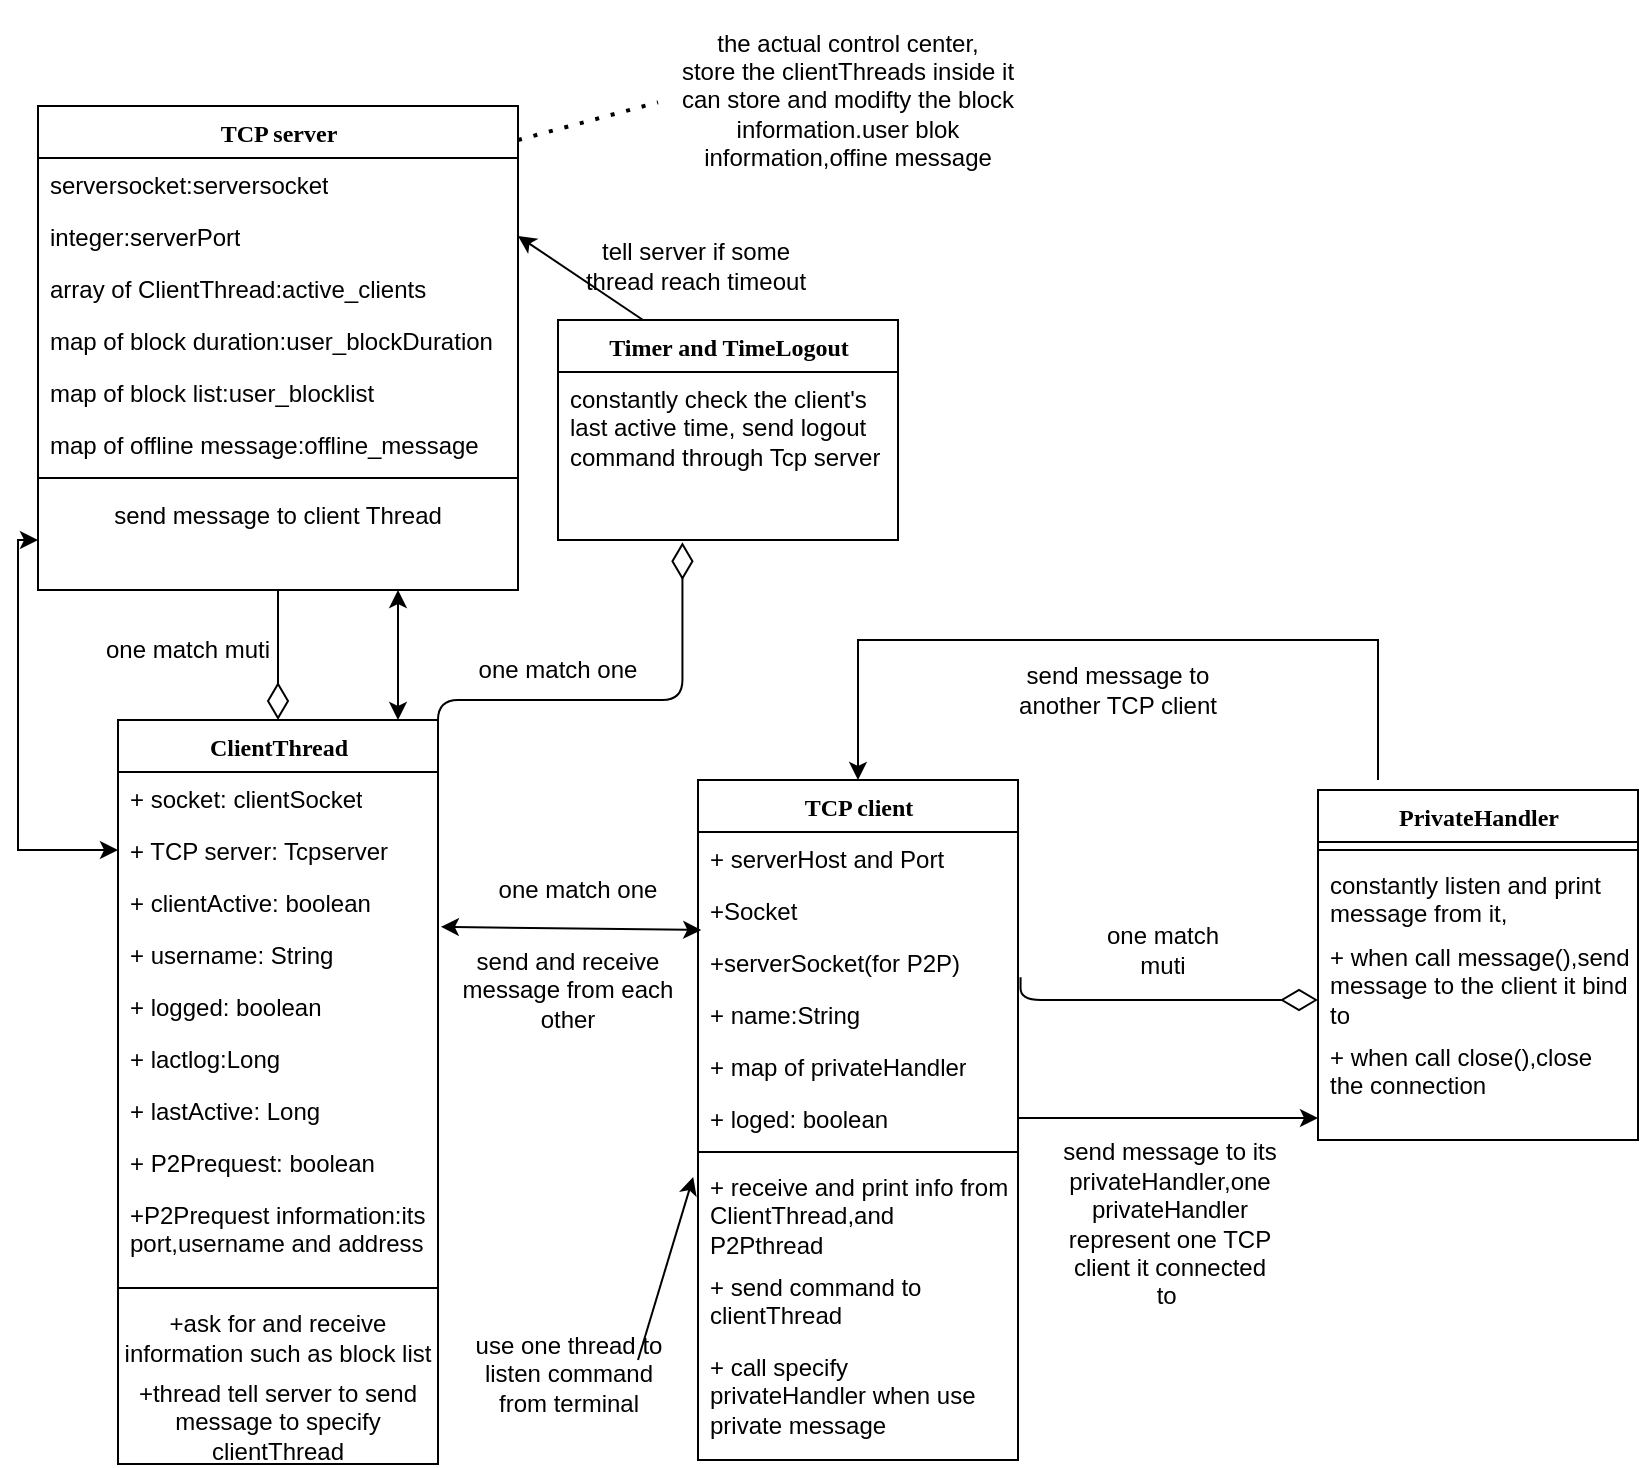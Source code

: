 <mxfile version="15.6.8" type="github">
  <diagram name="Page-1" id="9f46799a-70d6-7492-0946-bef42562c5a5">
    <mxGraphModel dx="1483" dy="781" grid="0" gridSize="10" guides="1" tooltips="1" connect="1" arrows="1" fold="1" page="1" pageScale="1" pageWidth="1100" pageHeight="850" background="none" math="0" shadow="0">
      <root>
        <mxCell id="0" />
        <mxCell id="1" parent="0" />
        <mxCell id="78961159f06e98e8-17" value="TCP server" style="swimlane;html=1;fontStyle=1;align=center;verticalAlign=top;childLayout=stackLayout;horizontal=1;startSize=26;horizontalStack=0;resizeParent=1;resizeLast=0;collapsible=1;marginBottom=0;swimlaneFillColor=#ffffff;rounded=0;shadow=0;comic=0;labelBackgroundColor=none;strokeWidth=1;fillColor=none;fontFamily=Verdana;fontSize=12" parent="1" vertex="1">
          <mxGeometry x="90" y="83" width="240" height="242" as="geometry" />
        </mxCell>
        <mxCell id="78961159f06e98e8-21" value="&lt;span&gt;serversocket:serversocket&lt;/span&gt;" style="text;html=1;strokeColor=none;fillColor=none;align=left;verticalAlign=top;spacingLeft=4;spacingRight=4;whiteSpace=wrap;overflow=hidden;rotatable=0;points=[[0,0.5],[1,0.5]];portConstraint=eastwest;" parent="78961159f06e98e8-17" vertex="1">
          <mxGeometry y="26" width="240" height="26" as="geometry" />
        </mxCell>
        <mxCell id="78961159f06e98e8-23" value="&lt;span&gt;integer:serverPort&lt;/span&gt;" style="text;html=1;strokeColor=none;fillColor=none;align=left;verticalAlign=top;spacingLeft=4;spacingRight=4;whiteSpace=wrap;overflow=hidden;rotatable=0;points=[[0,0.5],[1,0.5]];portConstraint=eastwest;" parent="78961159f06e98e8-17" vertex="1">
          <mxGeometry y="52" width="240" height="26" as="geometry" />
        </mxCell>
        <mxCell id="78961159f06e98e8-25" value="&lt;span&gt;array of ClientThread:active_clients&lt;/span&gt;" style="text;html=1;strokeColor=none;fillColor=none;align=left;verticalAlign=top;spacingLeft=4;spacingRight=4;whiteSpace=wrap;overflow=hidden;rotatable=0;points=[[0,0.5],[1,0.5]];portConstraint=eastwest;" parent="78961159f06e98e8-17" vertex="1">
          <mxGeometry y="78" width="240" height="26" as="geometry" />
        </mxCell>
        <mxCell id="78961159f06e98e8-26" value="&lt;span&gt;map of block duration:user_blockDuration&lt;/span&gt;" style="text;html=1;strokeColor=none;fillColor=none;align=left;verticalAlign=top;spacingLeft=4;spacingRight=4;whiteSpace=wrap;overflow=hidden;rotatable=0;points=[[0,0.5],[1,0.5]];portConstraint=eastwest;" parent="78961159f06e98e8-17" vertex="1">
          <mxGeometry y="104" width="240" height="26" as="geometry" />
        </mxCell>
        <mxCell id="Pq0P8SKZOapXhzAk-B4_-1" value="&lt;span&gt;map of block list:user_blocklist&lt;/span&gt;" style="text;html=1;strokeColor=none;fillColor=none;align=left;verticalAlign=top;spacingLeft=4;spacingRight=4;whiteSpace=wrap;overflow=hidden;rotatable=0;points=[[0,0.5],[1,0.5]];portConstraint=eastwest;" parent="78961159f06e98e8-17" vertex="1">
          <mxGeometry y="130" width="240" height="26" as="geometry" />
        </mxCell>
        <mxCell id="78961159f06e98e8-24" value="&lt;span&gt;map of offline message:offline_message&lt;/span&gt;" style="text;html=1;strokeColor=none;fillColor=none;align=left;verticalAlign=top;spacingLeft=4;spacingRight=4;whiteSpace=wrap;overflow=hidden;rotatable=0;points=[[0,0.5],[1,0.5]];portConstraint=eastwest;" parent="78961159f06e98e8-17" vertex="1">
          <mxGeometry y="156" width="240" height="26" as="geometry" />
        </mxCell>
        <mxCell id="78961159f06e98e8-19" value="" style="line;html=1;strokeWidth=1;fillColor=none;align=left;verticalAlign=middle;spacingTop=-1;spacingLeft=3;spacingRight=3;rotatable=0;labelPosition=right;points=[];portConstraint=eastwest;" parent="78961159f06e98e8-17" vertex="1">
          <mxGeometry y="182" width="240" height="8" as="geometry" />
        </mxCell>
        <mxCell id="qhKpgC5GvckfXhrZ_wF8-51" value="send message to client Thread" style="text;html=1;strokeColor=none;fillColor=none;align=center;verticalAlign=middle;whiteSpace=wrap;rounded=0;" parent="78961159f06e98e8-17" vertex="1">
          <mxGeometry y="190" width="240" height="30" as="geometry" />
        </mxCell>
        <mxCell id="78961159f06e98e8-130" style="edgeStyle=elbowEdgeStyle;html=1;labelBackgroundColor=none;startFill=0;startSize=8;endArrow=diamondThin;endFill=0;endSize=16;fontFamily=Verdana;fontSize=12;elbow=vertical;" parent="1" target="78961159f06e98e8-69" edge="1">
          <mxGeometry relative="1" as="geometry">
            <mxPoint x="550" y="588" as="sourcePoint" />
          </mxGeometry>
        </mxCell>
        <mxCell id="78961159f06e98e8-69" value="TCP client" style="swimlane;html=1;fontStyle=1;align=center;verticalAlign=top;childLayout=stackLayout;horizontal=1;startSize=26;horizontalStack=0;resizeParent=1;resizeLast=0;collapsible=1;marginBottom=0;swimlaneFillColor=#ffffff;rounded=0;shadow=0;comic=0;labelBackgroundColor=none;strokeWidth=1;fillColor=none;fontFamily=Verdana;fontSize=12" parent="1" vertex="1">
          <mxGeometry x="420" y="420" width="160" height="340" as="geometry" />
        </mxCell>
        <mxCell id="78961159f06e98e8-70" value="+ serverHost and Port" style="text;html=1;strokeColor=none;fillColor=none;align=left;verticalAlign=top;spacingLeft=4;spacingRight=4;whiteSpace=wrap;overflow=hidden;rotatable=0;points=[[0,0.5],[1,0.5]];portConstraint=eastwest;" parent="78961159f06e98e8-69" vertex="1">
          <mxGeometry y="26" width="160" height="26" as="geometry" />
        </mxCell>
        <mxCell id="78961159f06e98e8-71" value="+Socket&amp;nbsp;" style="text;html=1;strokeColor=none;fillColor=none;align=left;verticalAlign=top;spacingLeft=4;spacingRight=4;whiteSpace=wrap;overflow=hidden;rotatable=0;points=[[0,0.5],[1,0.5]];portConstraint=eastwest;" parent="78961159f06e98e8-69" vertex="1">
          <mxGeometry y="52" width="160" height="26" as="geometry" />
        </mxCell>
        <mxCell id="78961159f06e98e8-72" value="+serverSocket(for P2P)&amp;nbsp;" style="text;html=1;strokeColor=none;fillColor=none;align=left;verticalAlign=top;spacingLeft=4;spacingRight=4;whiteSpace=wrap;overflow=hidden;rotatable=0;points=[[0,0.5],[1,0.5]];portConstraint=eastwest;" parent="78961159f06e98e8-69" vertex="1">
          <mxGeometry y="78" width="160" height="26" as="geometry" />
        </mxCell>
        <mxCell id="78961159f06e98e8-74" value="+ name:String" style="text;html=1;strokeColor=none;fillColor=none;align=left;verticalAlign=top;spacingLeft=4;spacingRight=4;whiteSpace=wrap;overflow=hidden;rotatable=0;points=[[0,0.5],[1,0.5]];portConstraint=eastwest;" parent="78961159f06e98e8-69" vertex="1">
          <mxGeometry y="104" width="160" height="26" as="geometry" />
        </mxCell>
        <mxCell id="78961159f06e98e8-75" value="+ map of privateHandler" style="text;html=1;strokeColor=none;fillColor=none;align=left;verticalAlign=top;spacingLeft=4;spacingRight=4;whiteSpace=wrap;overflow=hidden;rotatable=0;points=[[0,0.5],[1,0.5]];portConstraint=eastwest;" parent="78961159f06e98e8-69" vertex="1">
          <mxGeometry y="130" width="160" height="26" as="geometry" />
        </mxCell>
        <mxCell id="78961159f06e98e8-76" value="+ loged: boolean" style="text;html=1;strokeColor=none;fillColor=none;align=left;verticalAlign=top;spacingLeft=4;spacingRight=4;whiteSpace=wrap;overflow=hidden;rotatable=0;points=[[0,0.5],[1,0.5]];portConstraint=eastwest;" parent="78961159f06e98e8-69" vertex="1">
          <mxGeometry y="156" width="160" height="26" as="geometry" />
        </mxCell>
        <mxCell id="78961159f06e98e8-77" value="" style="line;html=1;strokeWidth=1;fillColor=none;align=left;verticalAlign=middle;spacingTop=-1;spacingLeft=3;spacingRight=3;rotatable=0;labelPosition=right;points=[];portConstraint=eastwest;" parent="78961159f06e98e8-69" vertex="1">
          <mxGeometry y="182" width="160" height="8" as="geometry" />
        </mxCell>
        <mxCell id="78961159f06e98e8-78" value="+ receive and print info from ClientThread,and P2Pthread" style="text;html=1;strokeColor=none;fillColor=none;align=left;verticalAlign=top;spacingLeft=4;spacingRight=4;whiteSpace=wrap;overflow=hidden;rotatable=0;points=[[0,0.5],[1,0.5]];portConstraint=eastwest;" parent="78961159f06e98e8-69" vertex="1">
          <mxGeometry y="190" width="160" height="50" as="geometry" />
        </mxCell>
        <mxCell id="qhKpgC5GvckfXhrZ_wF8-66" value="+ send command to clientThread" style="text;html=1;strokeColor=none;fillColor=none;align=left;verticalAlign=top;spacingLeft=4;spacingRight=4;whiteSpace=wrap;overflow=hidden;rotatable=0;points=[[0,0.5],[1,0.5]];portConstraint=eastwest;" parent="78961159f06e98e8-69" vertex="1">
          <mxGeometry y="240" width="160" height="40" as="geometry" />
        </mxCell>
        <mxCell id="qhKpgC5GvckfXhrZ_wF8-65" value="+ call specify privateHandler when use private message" style="text;html=1;strokeColor=none;fillColor=none;align=left;verticalAlign=top;spacingLeft=4;spacingRight=4;whiteSpace=wrap;overflow=hidden;rotatable=0;points=[[0,0.5],[1,0.5]];portConstraint=eastwest;" parent="78961159f06e98e8-69" vertex="1">
          <mxGeometry y="280" width="160" height="60" as="geometry" />
        </mxCell>
        <mxCell id="78961159f06e98e8-121" style="edgeStyle=elbowEdgeStyle;html=1;labelBackgroundColor=none;startFill=0;startSize=8;endArrow=diamondThin;endFill=0;endSize=16;fontFamily=Verdana;fontSize=12;elbow=vertical;" parent="1" source="78961159f06e98e8-17" target="Pq0P8SKZOapXhzAk-B4_-8" edge="1">
          <mxGeometry relative="1" as="geometry">
            <mxPoint x="250" y="259.882" as="sourcePoint" />
            <mxPoint x="420" y="204" as="targetPoint" />
            <Array as="points">
              <mxPoint x="190" y="440" />
              <mxPoint x="190" y="400" />
            </Array>
          </mxGeometry>
        </mxCell>
        <mxCell id="Pq0P8SKZOapXhzAk-B4_-2" value="" style="endArrow=none;dashed=1;html=1;dashPattern=1 3;strokeWidth=2;rounded=0;" parent="1" edge="1">
          <mxGeometry width="50" height="50" relative="1" as="geometry">
            <mxPoint x="330" y="100" as="sourcePoint" />
            <mxPoint x="400" y="81.154" as="targetPoint" />
          </mxGeometry>
        </mxCell>
        <mxCell id="Pq0P8SKZOapXhzAk-B4_-6" value="the actual control center,&lt;br&gt;store the clientThreads inside it&lt;br&gt;can store and modifty the block information.user blok information,offine message" style="text;html=1;strokeColor=none;fillColor=none;align=center;verticalAlign=middle;whiteSpace=wrap;rounded=0;" parent="1" vertex="1">
          <mxGeometry x="400" y="30" width="190" height="100" as="geometry" />
        </mxCell>
        <mxCell id="Pq0P8SKZOapXhzAk-B4_-8" value="ClientThread" style="swimlane;html=1;fontStyle=1;align=center;verticalAlign=top;childLayout=stackLayout;horizontal=1;startSize=26;horizontalStack=0;resizeParent=1;resizeLast=0;collapsible=1;marginBottom=0;swimlaneFillColor=#ffffff;rounded=0;shadow=0;comic=0;labelBackgroundColor=none;strokeWidth=1;fillColor=none;fontFamily=Verdana;fontSize=12" parent="1" vertex="1">
          <mxGeometry x="130" y="390" width="160" height="372" as="geometry" />
        </mxCell>
        <mxCell id="Pq0P8SKZOapXhzAk-B4_-9" value="+ socket: clientSocket" style="text;html=1;strokeColor=none;fillColor=none;align=left;verticalAlign=top;spacingLeft=4;spacingRight=4;whiteSpace=wrap;overflow=hidden;rotatable=0;points=[[0,0.5],[1,0.5]];portConstraint=eastwest;" parent="Pq0P8SKZOapXhzAk-B4_-8" vertex="1">
          <mxGeometry y="26" width="160" height="26" as="geometry" />
        </mxCell>
        <mxCell id="Pq0P8SKZOapXhzAk-B4_-10" value="+ TCP server: Tcpserver" style="text;html=1;strokeColor=none;fillColor=none;align=left;verticalAlign=top;spacingLeft=4;spacingRight=4;whiteSpace=wrap;overflow=hidden;rotatable=0;points=[[0,0.5],[1,0.5]];portConstraint=eastwest;" parent="Pq0P8SKZOapXhzAk-B4_-8" vertex="1">
          <mxGeometry y="52" width="160" height="26" as="geometry" />
        </mxCell>
        <mxCell id="Pq0P8SKZOapXhzAk-B4_-11" value="+ clientActive: boolean" style="text;html=1;strokeColor=none;fillColor=none;align=left;verticalAlign=top;spacingLeft=4;spacingRight=4;whiteSpace=wrap;overflow=hidden;rotatable=0;points=[[0,0.5],[1,0.5]];portConstraint=eastwest;" parent="Pq0P8SKZOapXhzAk-B4_-8" vertex="1">
          <mxGeometry y="78" width="160" height="26" as="geometry" />
        </mxCell>
        <mxCell id="Pq0P8SKZOapXhzAk-B4_-12" value="+ username: String" style="text;html=1;strokeColor=none;fillColor=none;align=left;verticalAlign=top;spacingLeft=4;spacingRight=4;whiteSpace=wrap;overflow=hidden;rotatable=0;points=[[0,0.5],[1,0.5]];portConstraint=eastwest;" parent="Pq0P8SKZOapXhzAk-B4_-8" vertex="1">
          <mxGeometry y="104" width="160" height="26" as="geometry" />
        </mxCell>
        <mxCell id="Pq0P8SKZOapXhzAk-B4_-13" value="+ logged: boolean" style="text;html=1;strokeColor=none;fillColor=none;align=left;verticalAlign=top;spacingLeft=4;spacingRight=4;whiteSpace=wrap;overflow=hidden;rotatable=0;points=[[0,0.5],[1,0.5]];portConstraint=eastwest;" parent="Pq0P8SKZOapXhzAk-B4_-8" vertex="1">
          <mxGeometry y="130" width="160" height="26" as="geometry" />
        </mxCell>
        <mxCell id="Pq0P8SKZOapXhzAk-B4_-14" value="+ lactlog:Long" style="text;html=1;strokeColor=none;fillColor=none;align=left;verticalAlign=top;spacingLeft=4;spacingRight=4;whiteSpace=wrap;overflow=hidden;rotatable=0;points=[[0,0.5],[1,0.5]];portConstraint=eastwest;" parent="Pq0P8SKZOapXhzAk-B4_-8" vertex="1">
          <mxGeometry y="156" width="160" height="26" as="geometry" />
        </mxCell>
        <mxCell id="Pq0P8SKZOapXhzAk-B4_-16" value="+ lastActive: Long" style="text;html=1;strokeColor=none;fillColor=none;align=left;verticalAlign=top;spacingLeft=4;spacingRight=4;whiteSpace=wrap;overflow=hidden;rotatable=0;points=[[0,0.5],[1,0.5]];portConstraint=eastwest;" parent="Pq0P8SKZOapXhzAk-B4_-8" vertex="1">
          <mxGeometry y="182" width="160" height="26" as="geometry" />
        </mxCell>
        <mxCell id="Pq0P8SKZOapXhzAk-B4_-17" value="+ P2Prequest: boolean" style="text;html=1;strokeColor=none;fillColor=none;align=left;verticalAlign=top;spacingLeft=4;spacingRight=4;whiteSpace=wrap;overflow=hidden;rotatable=0;points=[[0,0.5],[1,0.5]];portConstraint=eastwest;" parent="Pq0P8SKZOapXhzAk-B4_-8" vertex="1">
          <mxGeometry y="208" width="160" height="26" as="geometry" />
        </mxCell>
        <mxCell id="Pq0P8SKZOapXhzAk-B4_-18" value="+P2Prequest information:its port,username and address" style="text;html=1;strokeColor=none;fillColor=none;align=left;verticalAlign=top;spacingLeft=4;spacingRight=4;whiteSpace=wrap;overflow=hidden;rotatable=0;points=[[0,0.5],[1,0.5]];portConstraint=eastwest;" parent="Pq0P8SKZOapXhzAk-B4_-8" vertex="1">
          <mxGeometry y="234" width="160" height="46" as="geometry" />
        </mxCell>
        <mxCell id="qhKpgC5GvckfXhrZ_wF8-14" value="" style="endArrow=classic;startArrow=classic;html=1;rounded=0;entryX=0.75;entryY=1;entryDx=0;entryDy=0;" parent="Pq0P8SKZOapXhzAk-B4_-8" target="78961159f06e98e8-17" edge="1">
          <mxGeometry width="50" height="50" relative="1" as="geometry">
            <mxPoint x="140" as="sourcePoint" />
            <mxPoint x="80" y="-70" as="targetPoint" />
          </mxGeometry>
        </mxCell>
        <mxCell id="Pq0P8SKZOapXhzAk-B4_-15" value="" style="line;html=1;strokeWidth=1;fillColor=none;align=left;verticalAlign=middle;spacingTop=-1;spacingLeft=3;spacingRight=3;rotatable=0;labelPosition=right;points=[];portConstraint=eastwest;" parent="Pq0P8SKZOapXhzAk-B4_-8" vertex="1">
          <mxGeometry y="280" width="160" height="8" as="geometry" />
        </mxCell>
        <mxCell id="qhKpgC5GvckfXhrZ_wF8-12" value="+ask for and receive information such as block list" style="text;html=1;strokeColor=none;fillColor=none;align=center;verticalAlign=middle;whiteSpace=wrap;rounded=0;" parent="Pq0P8SKZOapXhzAk-B4_-8" vertex="1">
          <mxGeometry y="288" width="160" height="42" as="geometry" />
        </mxCell>
        <mxCell id="qhKpgC5GvckfXhrZ_wF8-6" value="+thread tell server to send message to specify clientThread" style="text;html=1;strokeColor=none;fillColor=none;align=center;verticalAlign=middle;whiteSpace=wrap;rounded=0;" parent="Pq0P8SKZOapXhzAk-B4_-8" vertex="1">
          <mxGeometry y="330" width="160" height="42" as="geometry" />
        </mxCell>
        <mxCell id="qhKpgC5GvckfXhrZ_wF8-11" value="" style="endArrow=classic;startArrow=classic;html=1;rounded=0;exitX=0;exitY=0.5;exitDx=0;exitDy=0;" parent="1" source="Pq0P8SKZOapXhzAk-B4_-10" edge="1">
          <mxGeometry width="50" height="50" relative="1" as="geometry">
            <mxPoint x="500" y="360" as="sourcePoint" />
            <mxPoint x="90" y="300" as="targetPoint" />
            <Array as="points">
              <mxPoint x="80" y="455" />
              <mxPoint x="80" y="300" />
            </Array>
          </mxGeometry>
        </mxCell>
        <mxCell id="qhKpgC5GvckfXhrZ_wF8-15" style="edgeStyle=elbowEdgeStyle;html=1;labelBackgroundColor=none;startFill=0;startSize=8;endArrow=diamondThin;endFill=0;endSize=16;fontFamily=Verdana;fontSize=12;elbow=vertical;exitX=1.008;exitY=0.792;exitDx=0;exitDy=0;exitPerimeter=0;" parent="1" source="78961159f06e98e8-72" edge="1">
          <mxGeometry relative="1" as="geometry">
            <mxPoint x="690" y="470" as="sourcePoint" />
            <mxPoint x="730" y="530" as="targetPoint" />
            <Array as="points">
              <mxPoint x="690" y="530" />
              <mxPoint x="770" y="490" />
              <mxPoint x="670" y="545" />
            </Array>
          </mxGeometry>
        </mxCell>
        <mxCell id="qhKpgC5GvckfXhrZ_wF8-16" value="PrivateHandler" style="swimlane;html=1;fontStyle=1;align=center;verticalAlign=top;childLayout=stackLayout;horizontal=1;startSize=26;horizontalStack=0;resizeParent=1;resizeLast=0;collapsible=1;marginBottom=0;swimlaneFillColor=#ffffff;rounded=0;shadow=0;comic=0;labelBackgroundColor=none;strokeWidth=1;fillColor=none;fontFamily=Verdana;fontSize=12" parent="1" vertex="1">
          <mxGeometry x="730" y="425" width="160" height="175" as="geometry" />
        </mxCell>
        <mxCell id="qhKpgC5GvckfXhrZ_wF8-23" value="" style="line;html=1;strokeWidth=1;fillColor=none;align=left;verticalAlign=middle;spacingTop=-1;spacingLeft=3;spacingRight=3;rotatable=0;labelPosition=right;points=[];portConstraint=eastwest;" parent="qhKpgC5GvckfXhrZ_wF8-16" vertex="1">
          <mxGeometry y="26" width="160" height="8" as="geometry" />
        </mxCell>
        <mxCell id="qhKpgC5GvckfXhrZ_wF8-24" value="constantly listen and print message from it," style="text;html=1;strokeColor=none;fillColor=none;align=left;verticalAlign=top;spacingLeft=4;spacingRight=4;whiteSpace=wrap;overflow=hidden;rotatable=0;points=[[0,0.5],[1,0.5]];portConstraint=eastwest;" parent="qhKpgC5GvckfXhrZ_wF8-16" vertex="1">
          <mxGeometry y="34" width="160" height="36" as="geometry" />
        </mxCell>
        <mxCell id="qhKpgC5GvckfXhrZ_wF8-25" value="+ when call message(),send message to the client it bind to" style="text;html=1;strokeColor=none;fillColor=none;align=left;verticalAlign=top;spacingLeft=4;spacingRight=4;whiteSpace=wrap;overflow=hidden;rotatable=0;points=[[0,0.5],[1,0.5]];portConstraint=eastwest;" parent="qhKpgC5GvckfXhrZ_wF8-16" vertex="1">
          <mxGeometry y="70" width="160" height="50" as="geometry" />
        </mxCell>
        <mxCell id="qhKpgC5GvckfXhrZ_wF8-26" value="+ when call close(),close the connection" style="text;html=1;strokeColor=none;fillColor=none;align=left;verticalAlign=top;spacingLeft=4;spacingRight=4;whiteSpace=wrap;overflow=hidden;rotatable=0;points=[[0,0.5],[1,0.5]];portConstraint=eastwest;" parent="qhKpgC5GvckfXhrZ_wF8-16" vertex="1">
          <mxGeometry y="120" width="160" height="40" as="geometry" />
        </mxCell>
        <mxCell id="qhKpgC5GvckfXhrZ_wF8-28" value="" style="endArrow=classic;startArrow=classic;html=1;rounded=0;entryX=0.01;entryY=0.885;entryDx=0;entryDy=0;exitX=1.009;exitY=-0.023;exitDx=0;exitDy=0;exitPerimeter=0;entryPerimeter=0;" parent="1" source="Pq0P8SKZOapXhzAk-B4_-12" target="78961159f06e98e8-71" edge="1">
          <mxGeometry width="50" height="50" relative="1" as="geometry">
            <mxPoint x="320" y="410" as="sourcePoint" />
            <mxPoint x="370" y="360" as="targetPoint" />
          </mxGeometry>
        </mxCell>
        <mxCell id="qhKpgC5GvckfXhrZ_wF8-29" value="one match one" style="text;html=1;strokeColor=none;fillColor=none;align=center;verticalAlign=middle;whiteSpace=wrap;rounded=0;" parent="1" vertex="1">
          <mxGeometry x="310" y="460" width="100" height="30" as="geometry" />
        </mxCell>
        <mxCell id="qhKpgC5GvckfXhrZ_wF8-30" value="one match muti" style="text;html=1;strokeColor=none;fillColor=none;align=center;verticalAlign=middle;whiteSpace=wrap;rounded=0;" parent="1" vertex="1">
          <mxGeometry x="120" y="340" width="90" height="30" as="geometry" />
        </mxCell>
        <mxCell id="qhKpgC5GvckfXhrZ_wF8-32" value="one match muti" style="text;html=1;strokeColor=none;fillColor=none;align=center;verticalAlign=middle;whiteSpace=wrap;rounded=0;" parent="1" vertex="1">
          <mxGeometry x="615" y="490" width="75" height="30" as="geometry" />
        </mxCell>
        <mxCell id="qhKpgC5GvckfXhrZ_wF8-34" style="edgeStyle=elbowEdgeStyle;html=1;labelBackgroundColor=none;startFill=0;startSize=8;endArrow=diamondThin;endFill=0;endSize=16;fontFamily=Verdana;fontSize=12;elbow=vertical;exitX=1;exitY=0.5;exitDx=0;exitDy=0;entryX=0.366;entryY=1.013;entryDx=0;entryDy=0;entryPerimeter=0;" parent="1" source="Pq0P8SKZOapXhzAk-B4_-10" target="qhKpgC5GvckfXhrZ_wF8-36" edge="1">
          <mxGeometry relative="1" as="geometry">
            <mxPoint x="340" y="441.302" as="sourcePoint" />
            <mxPoint x="460" y="350" as="targetPoint" />
            <Array as="points">
              <mxPoint x="430" y="380" />
              <mxPoint x="370" y="410" />
              <mxPoint x="528.72" y="412.71" />
              <mxPoint x="428.72" y="467.71" />
            </Array>
          </mxGeometry>
        </mxCell>
        <mxCell id="qhKpgC5GvckfXhrZ_wF8-35" value="Timer and TimeLogout" style="swimlane;html=1;fontStyle=1;align=center;verticalAlign=top;childLayout=stackLayout;horizontal=1;startSize=26;horizontalStack=0;resizeParent=1;resizeLast=0;collapsible=1;marginBottom=0;swimlaneFillColor=#ffffff;rounded=0;shadow=0;comic=0;labelBackgroundColor=none;strokeWidth=1;fillColor=none;fontFamily=Verdana;fontSize=12" parent="1" vertex="1">
          <mxGeometry x="350" y="190" width="170" height="110" as="geometry" />
        </mxCell>
        <mxCell id="qhKpgC5GvckfXhrZ_wF8-36" value="constantly check the client&#39;s&lt;br&gt;last active time, send logout&lt;br&gt;command through Tcp server" style="text;html=1;strokeColor=none;fillColor=none;align=left;verticalAlign=top;spacingLeft=4;spacingRight=4;whiteSpace=wrap;overflow=hidden;rotatable=0;points=[[0,0.5],[1,0.5]];portConstraint=eastwest;" parent="qhKpgC5GvckfXhrZ_wF8-35" vertex="1">
          <mxGeometry y="26" width="170" height="84" as="geometry" />
        </mxCell>
        <mxCell id="qhKpgC5GvckfXhrZ_wF8-47" value="one match one" style="text;html=1;strokeColor=none;fillColor=none;align=center;verticalAlign=middle;whiteSpace=wrap;rounded=0;" parent="1" vertex="1">
          <mxGeometry x="300" y="350" width="100" height="30" as="geometry" />
        </mxCell>
        <mxCell id="qhKpgC5GvckfXhrZ_wF8-50" value="" style="endArrow=classic;html=1;rounded=0;exitX=0.25;exitY=0;exitDx=0;exitDy=0;entryX=1;entryY=0.5;entryDx=0;entryDy=0;" parent="1" source="qhKpgC5GvckfXhrZ_wF8-35" target="78961159f06e98e8-23" edge="1">
          <mxGeometry width="50" height="50" relative="1" as="geometry">
            <mxPoint x="320" y="310" as="sourcePoint" />
            <mxPoint x="340" y="140" as="targetPoint" />
          </mxGeometry>
        </mxCell>
        <mxCell id="qhKpgC5GvckfXhrZ_wF8-61" value="" style="endArrow=classic;html=1;rounded=0;entryX=-0.015;entryY=0.169;entryDx=0;entryDy=0;entryPerimeter=0;" parent="1" target="78961159f06e98e8-78" edge="1">
          <mxGeometry width="50" height="50" relative="1" as="geometry">
            <mxPoint x="390" y="710" as="sourcePoint" />
            <mxPoint x="430" y="637" as="targetPoint" />
          </mxGeometry>
        </mxCell>
        <mxCell id="qhKpgC5GvckfXhrZ_wF8-62" value="use one thread to listen command from terminal" style="text;html=1;strokeColor=none;fillColor=none;align=center;verticalAlign=middle;whiteSpace=wrap;rounded=0;" parent="1" vertex="1">
          <mxGeometry x="302.5" y="672" width="105" height="90" as="geometry" />
        </mxCell>
        <mxCell id="qhKpgC5GvckfXhrZ_wF8-64" value="send and receive message from each other" style="text;html=1;strokeColor=none;fillColor=none;align=center;verticalAlign=middle;whiteSpace=wrap;rounded=0;" parent="1" vertex="1">
          <mxGeometry x="300" y="510" width="110" height="30" as="geometry" />
        </mxCell>
        <mxCell id="qhKpgC5GvckfXhrZ_wF8-67" value="" style="endArrow=classic;html=1;rounded=0;entryX=0.5;entryY=0;entryDx=0;entryDy=0;" parent="1" target="78961159f06e98e8-69" edge="1">
          <mxGeometry width="50" height="50" relative="1" as="geometry">
            <mxPoint x="760" y="420" as="sourcePoint" />
            <mxPoint x="530" y="360" as="targetPoint" />
            <Array as="points">
              <mxPoint x="760" y="350" />
              <mxPoint x="500" y="350" />
            </Array>
          </mxGeometry>
        </mxCell>
        <mxCell id="qhKpgC5GvckfXhrZ_wF8-69" value="send message to another TCP client" style="text;html=1;strokeColor=none;fillColor=none;align=center;verticalAlign=middle;whiteSpace=wrap;rounded=0;" parent="1" vertex="1">
          <mxGeometry x="570" y="360" width="120" height="30" as="geometry" />
        </mxCell>
        <mxCell id="qhKpgC5GvckfXhrZ_wF8-70" value="" style="endArrow=classic;html=1;rounded=0;exitX=1;exitY=0.5;exitDx=0;exitDy=0;" parent="1" source="78961159f06e98e8-76" edge="1">
          <mxGeometry width="50" height="50" relative="1" as="geometry">
            <mxPoint x="440" y="430" as="sourcePoint" />
            <mxPoint x="730" y="589" as="targetPoint" />
          </mxGeometry>
        </mxCell>
        <mxCell id="qhKpgC5GvckfXhrZ_wF8-71" value="send message to its privateHandler,one privateHandler represent one TCP client it connected to&amp;nbsp;" style="text;html=1;strokeColor=none;fillColor=none;align=center;verticalAlign=middle;whiteSpace=wrap;rounded=0;" parent="1" vertex="1">
          <mxGeometry x="601" y="587" width="110" height="110" as="geometry" />
        </mxCell>
        <mxCell id="4UL0f0JGbxW1QiA7JXBM-1" value="tell server if some thread reach timeout" style="text;html=1;strokeColor=none;fillColor=none;align=center;verticalAlign=middle;whiteSpace=wrap;rounded=0;" vertex="1" parent="1">
          <mxGeometry x="354" y="148" width="130" height="30" as="geometry" />
        </mxCell>
      </root>
    </mxGraphModel>
  </diagram>
</mxfile>
